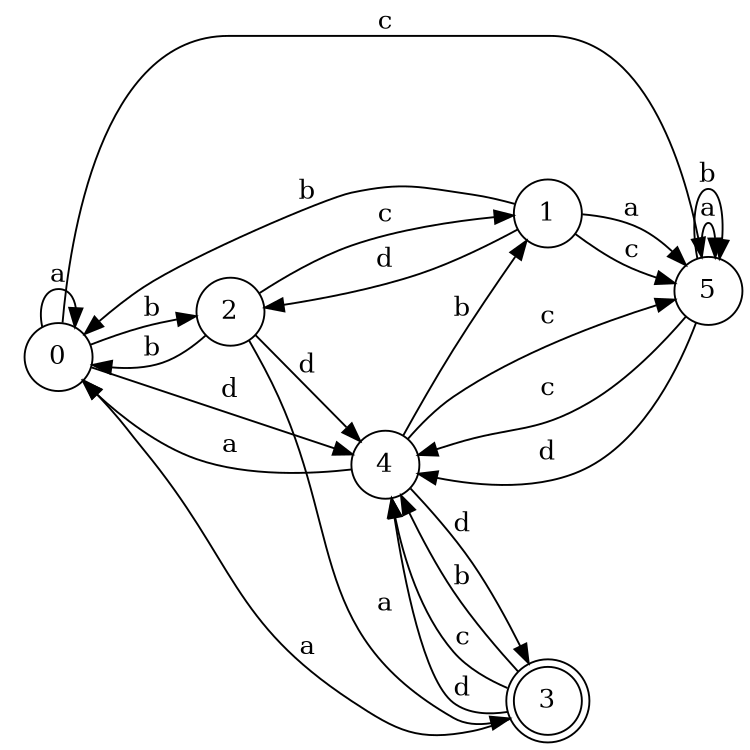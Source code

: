 digraph n5_8 {
__start0 [label="" shape="none"];

rankdir=LR;
size="8,5";

s0 [style="filled", color="black", fillcolor="white" shape="circle", label="0"];
s1 [style="filled", color="black", fillcolor="white" shape="circle", label="1"];
s2 [style="filled", color="black", fillcolor="white" shape="circle", label="2"];
s3 [style="rounded,filled", color="black", fillcolor="white" shape="doublecircle", label="3"];
s4 [style="filled", color="black", fillcolor="white" shape="circle", label="4"];
s5 [style="filled", color="black", fillcolor="white" shape="circle", label="5"];
s0 -> s0 [label="a"];
s0 -> s2 [label="b"];
s0 -> s5 [label="c"];
s0 -> s4 [label="d"];
s1 -> s5 [label="a"];
s1 -> s0 [label="b"];
s1 -> s5 [label="c"];
s1 -> s2 [label="d"];
s2 -> s3 [label="a"];
s2 -> s0 [label="b"];
s2 -> s1 [label="c"];
s2 -> s4 [label="d"];
s3 -> s0 [label="a"];
s3 -> s4 [label="b"];
s3 -> s4 [label="c"];
s3 -> s4 [label="d"];
s4 -> s0 [label="a"];
s4 -> s1 [label="b"];
s4 -> s5 [label="c"];
s4 -> s3 [label="d"];
s5 -> s5 [label="a"];
s5 -> s5 [label="b"];
s5 -> s4 [label="c"];
s5 -> s4 [label="d"];

}